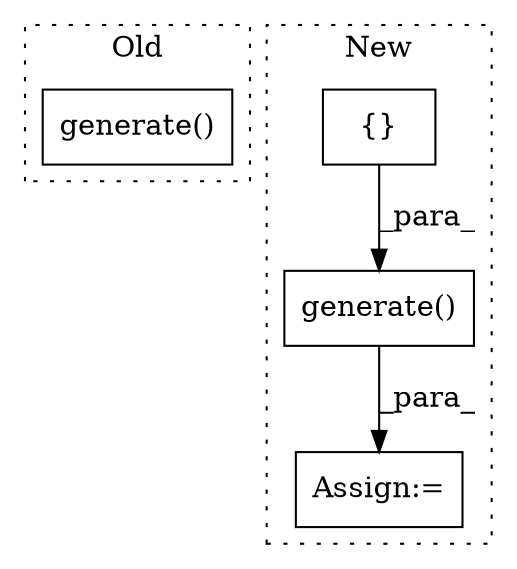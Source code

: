 digraph G {
subgraph cluster0 {
1 [label="generate()" a="75" s="11404,11456" l="19,1" shape="box"];
label = "Old";
style="dotted";
}
subgraph cluster1 {
2 [label="{}" a="95" s="11451,11514" l="1,1" shape="box"];
3 [label="Assign:=" a="68" s="11529" l="3" shape="box"];
4 [label="generate()" a="75" s="11532,11564" l="19,1" shape="box"];
label = "New";
style="dotted";
}
2 -> 4 [label="_para_"];
4 -> 3 [label="_para_"];
}